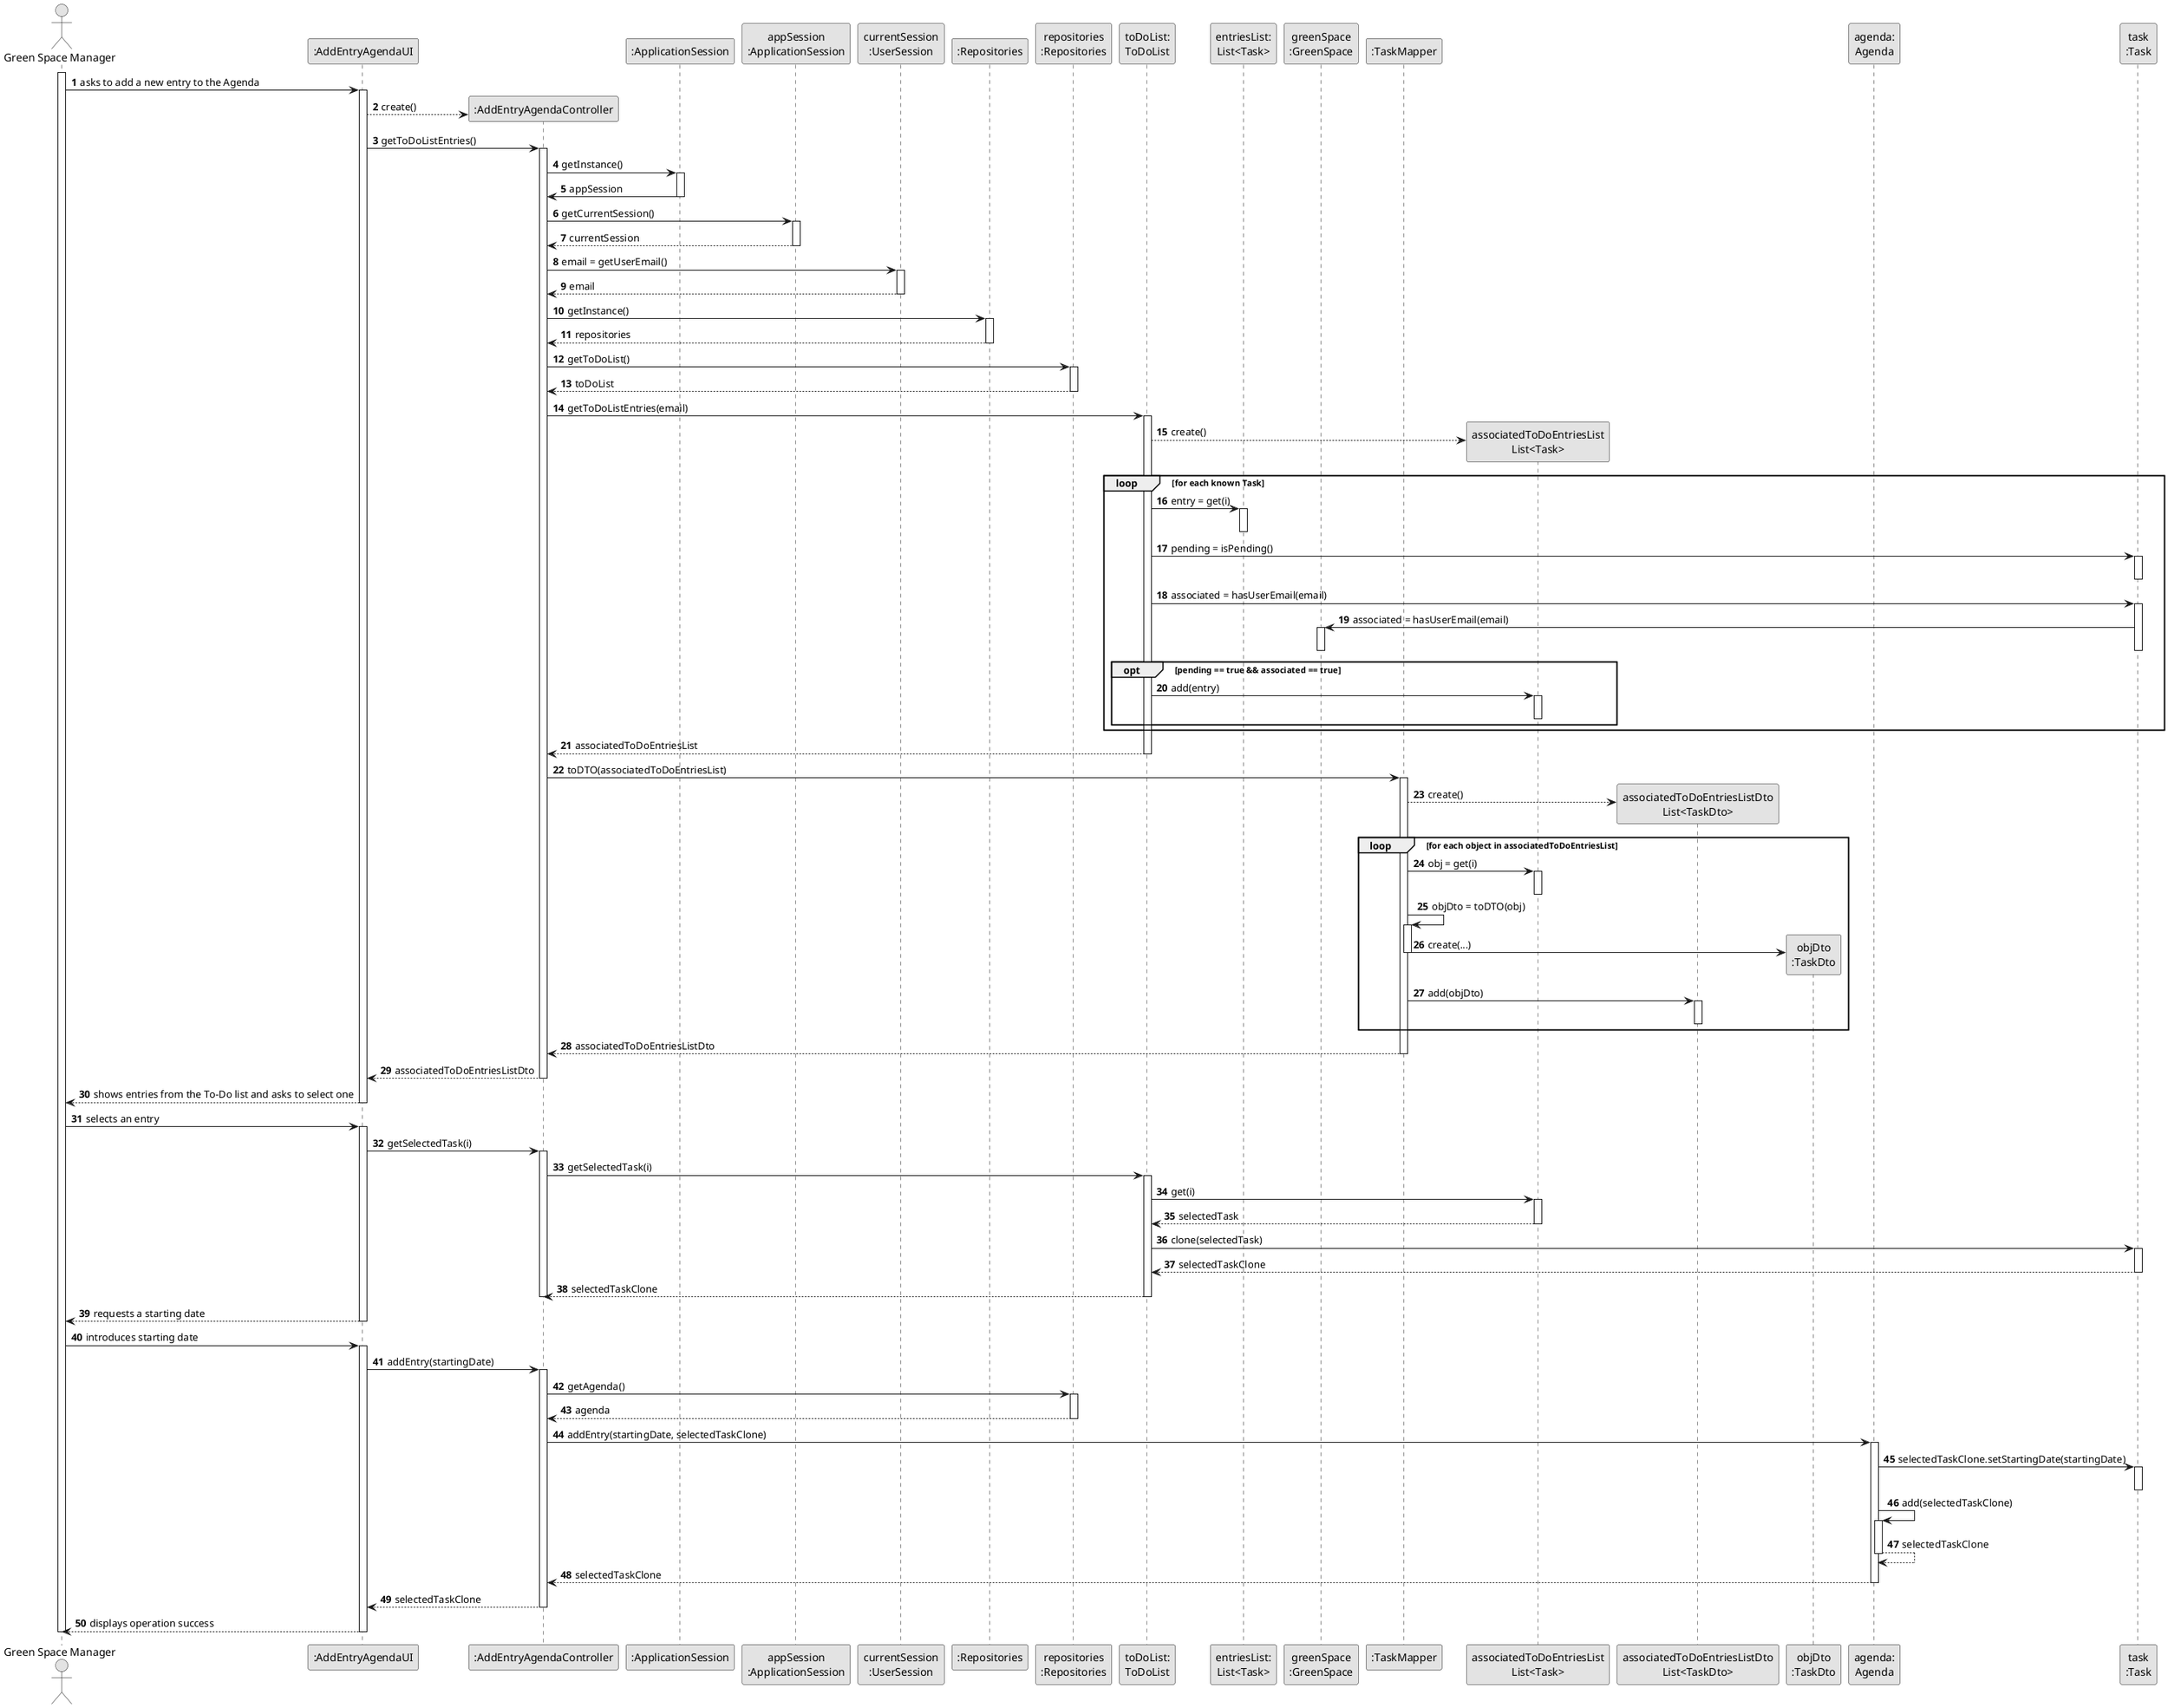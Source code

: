 @startuml
skinparam monochrome true
skinparam packageStyle rectangle
skinparam shadowing false

autonumber

'hide footbox
actor "Green Space Manager" as GSM
participant ":AddEntryAgendaUI" as UI
participant ":AddEntryAgendaController" as CTRL
participant ":ApplicationSession" as _APP
participant "appSession\n:ApplicationSession" as APP
participant "currentSession\n:UserSession" as SESSION
participant ":Repositories" as RepositorySingleton
participant "repositories\n:Repositories" as PLAT
participant "toDoList:\nToDoList" as ToDoList
participant "entriesList:\nList<Task>" as EntriesList
participant "greenSpace\n:GreenSpace" as greenSpace
participant ":TaskMapper" as TaskMapper
participant "associatedToDoEntriesList\nList<Task>" as associatedToDoEntriesList
participant "associatedToDoEntriesListDto\nList<TaskDto>" as associatedToDoEntriesListDto
participant "objDto\n:TaskDto" as taskDto
participant "agenda:\nAgenda" as Agenda
participant "task\n:Task" as Task

activate GSM

    GSM -> UI : asks to add a new entry to the Agenda
    activate UI

        UI --> CTRL** : create()
        UI -> CTRL : getToDoListEntries()
        activate CTRL

            CTRL -> _APP: getInstance()
                activate _APP
                    _APP -> CTRL: appSession
                deactivate _APP

                CTRL -> APP: getCurrentSession()
                activate APP

                    APP --> CTRL: currentSession
                deactivate APP

                CTRL -> SESSION: email = getUserEmail()
                activate SESSION

                    SESSION --> CTRL: email
                deactivate SESSION

            CTRL -> RepositorySingleton : getInstance()
                activate RepositorySingleton

                    RepositorySingleton --> CTRL: repositories
                deactivate RepositorySingleton

                CTRL -> PLAT : getToDoList()
                activate PLAT

                    PLAT --> CTRL : toDoList
                deactivate PLAT

                CTRL -> ToDoList : getToDoListEntries(email)
                activate ToDoList

                    ToDoList --> associatedToDoEntriesList** : create()

                    loop for each known Task

                        ToDoList -> EntriesList : entry = get(i)
                        activate EntriesList
                        deactivate EntriesList

                        ToDoList -> Task : pending = isPending()
                        activate Task
                        deactivate Task

                        ToDoList -> Task : associated = hasUserEmail(email)
                        activate Task

                            Task -> greenSpace : associated = hasUserEmail(email)
                            activate greenSpace
                            deactivate greenSpace

                        deactivate Task

                        opt pending == true && associated == true

                            ToDoList -> associatedToDoEntriesList : add(entry)
                            activate associatedToDoEntriesList
                            deactivate associatedToDoEntriesList

                        end opt

                    end loop

                    ToDoList --> CTRL : associatedToDoEntriesList
                deactivate ToDoList

                CTRL -> TaskMapper : toDTO(associatedToDoEntriesList)
                activate TaskMapper

                    TaskMapper --> associatedToDoEntriesListDto** : create()

                    loop for each object in associatedToDoEntriesList
                        TaskMapper -> associatedToDoEntriesList : obj = get(i)
                        activate associatedToDoEntriesList

                            deactivate associatedToDoEntriesList

                        TaskMapper -> TaskMapper : objDto = toDTO(obj)
                        activate TaskMapper

                            TaskMapper -> taskDto** :create(...)
                            deactivate TaskMapper

                        TaskMapper -> associatedToDoEntriesListDto : add(objDto)
                        activate associatedToDoEntriesListDto

                            deactivate associatedToDoEntriesListDto

                        end loop

                    TaskMapper --> CTRL : associatedToDoEntriesListDto
                    deactivate TaskMapper

                CTRL --> UI : associatedToDoEntriesListDto
                deactivate CTRL
            UI --> GSM : shows entries from the To-Do list and asks to select one
            deactivate UI

        GSM -> UI : selects an entry
        activate UI

            UI -> CTRL : getSelectedTask(i)
            activate CTRL

                CTRL -> ToDoList : getSelectedTask(i)
                activate ToDoList

                    ToDoList -> associatedToDoEntriesList : get(i)
                    activate associatedToDoEntriesList

                        associatedToDoEntriesList --> ToDoList : selectedTask

                    deactivate associatedToDoEntriesList

                    ToDoList -> Task : clone(selectedTask)
                    activate Task

                        Task --> ToDoList : selectedTaskClone
                    deactivate Task

                    ToDoList --> CTRL : selectedTaskClone
                    deactivate ToDoList

                deactivate CTRL

            UI --> GSM : requests a starting date
            deactivate UI

        GSM -> UI : introduces starting date
        activate UI

            UI -> CTRL : addEntry(startingDate)
            activate CTRL

                CTRL -> PLAT : getAgenda()
                activate PLAT

                    PLAT --> CTRL : agenda
                deactivate PLAT

                CTRL -> Agenda : addEntry(startingDate, selectedTaskClone)
                activate Agenda

                    Agenda -> Task : selectedTaskClone.setStartingDate(startingDate)
                    activate Task
                    deactivate Task

                    Agenda -> Agenda : add(selectedTaskClone)
                    activate Agenda

                        Agenda --> Agenda : selectedTaskClone
                    deactivate Agenda

                    Agenda --> CTRL : selectedTaskClone
                    deactivate Agenda

                CTRL --> UI : selectedTaskClone
                deactivate CTRL

            UI --> GSM : displays operation success
            deactivate UI

        deactivate GSM

@enduml